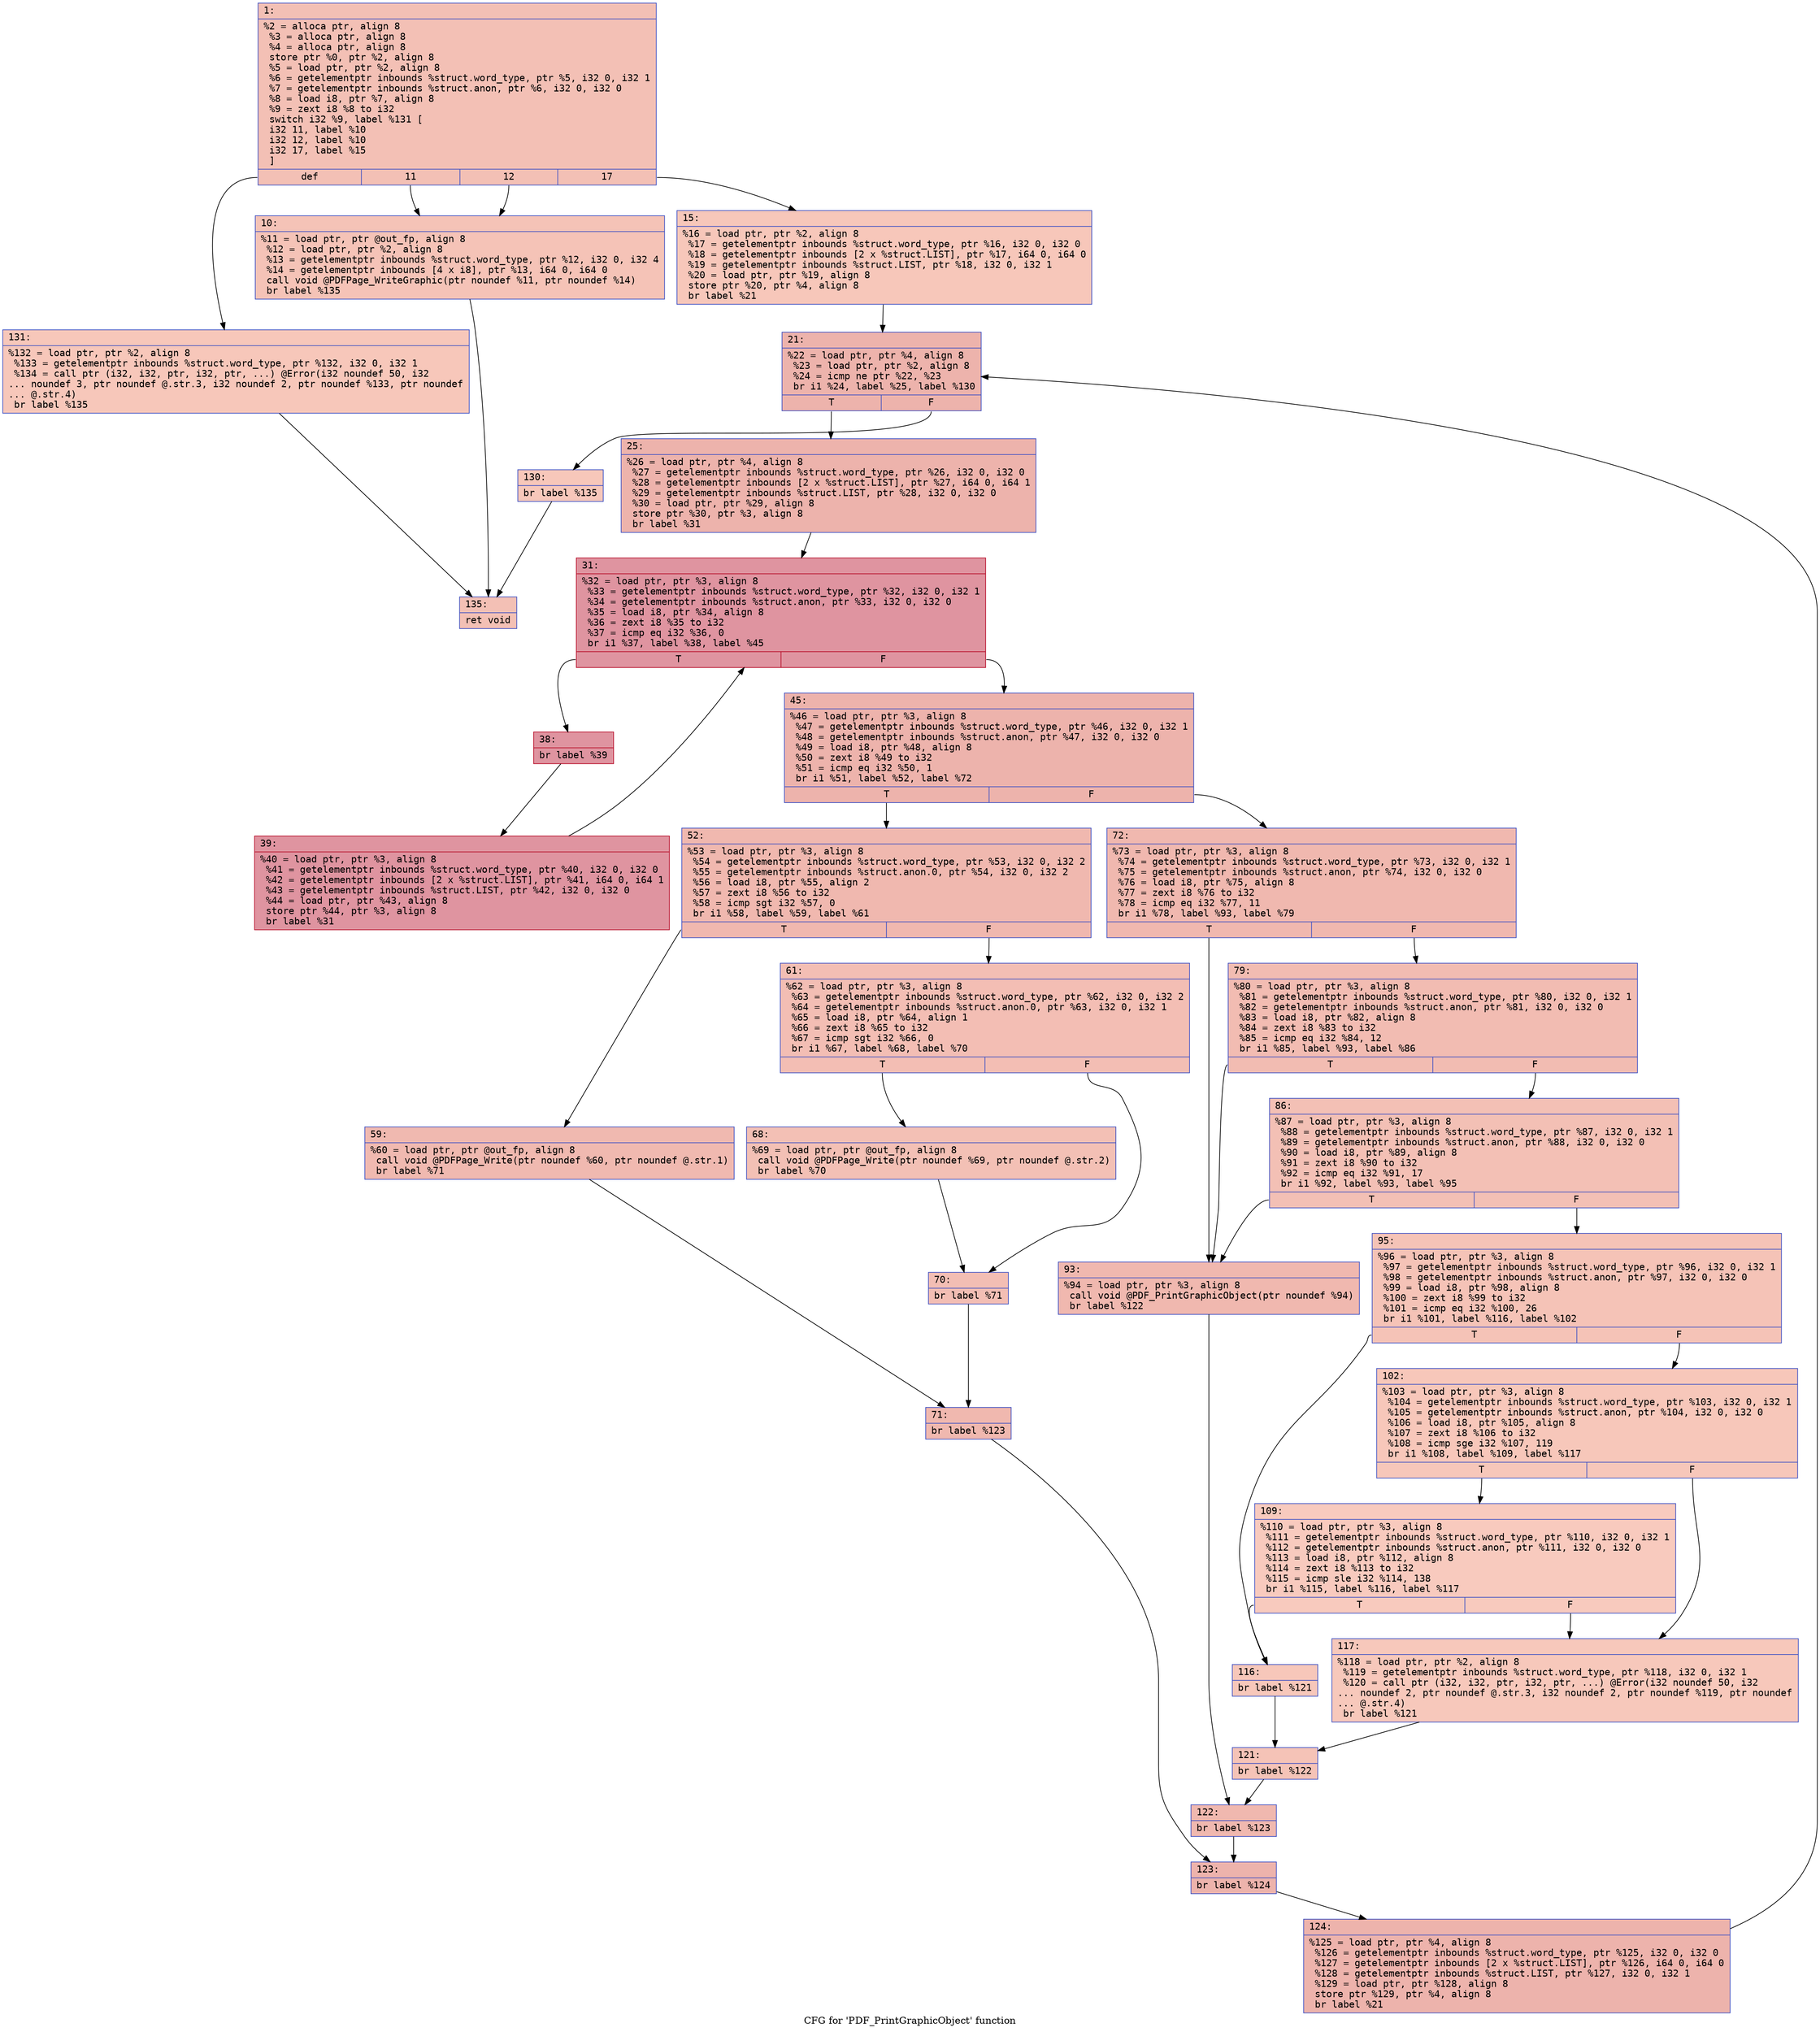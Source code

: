 digraph "CFG for 'PDF_PrintGraphicObject' function" {
	label="CFG for 'PDF_PrintGraphicObject' function";

	Node0x600001620870 [shape=record,color="#3d50c3ff", style=filled, fillcolor="#e5705870" fontname="Courier",label="{1:\l|  %2 = alloca ptr, align 8\l  %3 = alloca ptr, align 8\l  %4 = alloca ptr, align 8\l  store ptr %0, ptr %2, align 8\l  %5 = load ptr, ptr %2, align 8\l  %6 = getelementptr inbounds %struct.word_type, ptr %5, i32 0, i32 1\l  %7 = getelementptr inbounds %struct.anon, ptr %6, i32 0, i32 0\l  %8 = load i8, ptr %7, align 8\l  %9 = zext i8 %8 to i32\l  switch i32 %9, label %131 [\l    i32 11, label %10\l    i32 12, label %10\l    i32 17, label %15\l  ]\l|{<s0>def|<s1>11|<s2>12|<s3>17}}"];
	Node0x600001620870:s0 -> Node0x600001621180[tooltip="1 -> 131\nProbability 25.00%" ];
	Node0x600001620870:s1 -> Node0x6000016208c0[tooltip="1 -> 10\nProbability 50.00%" ];
	Node0x600001620870:s2 -> Node0x6000016208c0[tooltip="1 -> 10\nProbability 50.00%" ];
	Node0x600001620870:s3 -> Node0x600001620910[tooltip="1 -> 15\nProbability 25.00%" ];
	Node0x6000016208c0 [shape=record,color="#3d50c3ff", style=filled, fillcolor="#e8765c70" fontname="Courier",label="{10:\l|  %11 = load ptr, ptr @out_fp, align 8\l  %12 = load ptr, ptr %2, align 8\l  %13 = getelementptr inbounds %struct.word_type, ptr %12, i32 0, i32 4\l  %14 = getelementptr inbounds [4 x i8], ptr %13, i64 0, i64 0\l  call void @PDFPage_WriteGraphic(ptr noundef %11, ptr noundef %14)\l  br label %135\l}"];
	Node0x6000016208c0 -> Node0x6000016211d0[tooltip="10 -> 135\nProbability 100.00%" ];
	Node0x600001620910 [shape=record,color="#3d50c3ff", style=filled, fillcolor="#ec7f6370" fontname="Courier",label="{15:\l|  %16 = load ptr, ptr %2, align 8\l  %17 = getelementptr inbounds %struct.word_type, ptr %16, i32 0, i32 0\l  %18 = getelementptr inbounds [2 x %struct.LIST], ptr %17, i64 0, i64 0\l  %19 = getelementptr inbounds %struct.LIST, ptr %18, i32 0, i32 1\l  %20 = load ptr, ptr %19, align 8\l  store ptr %20, ptr %4, align 8\l  br label %21\l}"];
	Node0x600001620910 -> Node0x600001620960[tooltip="15 -> 21\nProbability 100.00%" ];
	Node0x600001620960 [shape=record,color="#3d50c3ff", style=filled, fillcolor="#d6524470" fontname="Courier",label="{21:\l|  %22 = load ptr, ptr %4, align 8\l  %23 = load ptr, ptr %2, align 8\l  %24 = icmp ne ptr %22, %23\l  br i1 %24, label %25, label %130\l|{<s0>T|<s1>F}}"];
	Node0x600001620960:s0 -> Node0x6000016209b0[tooltip="21 -> 25\nProbability 96.88%" ];
	Node0x600001620960:s1 -> Node0x600001621130[tooltip="21 -> 130\nProbability 3.12%" ];
	Node0x6000016209b0 [shape=record,color="#3d50c3ff", style=filled, fillcolor="#d6524470" fontname="Courier",label="{25:\l|  %26 = load ptr, ptr %4, align 8\l  %27 = getelementptr inbounds %struct.word_type, ptr %26, i32 0, i32 0\l  %28 = getelementptr inbounds [2 x %struct.LIST], ptr %27, i64 0, i64 1\l  %29 = getelementptr inbounds %struct.LIST, ptr %28, i32 0, i32 0\l  %30 = load ptr, ptr %29, align 8\l  store ptr %30, ptr %3, align 8\l  br label %31\l}"];
	Node0x6000016209b0 -> Node0x600001620a00[tooltip="25 -> 31\nProbability 100.00%" ];
	Node0x600001620a00 [shape=record,color="#b70d28ff", style=filled, fillcolor="#b70d2870" fontname="Courier",label="{31:\l|  %32 = load ptr, ptr %3, align 8\l  %33 = getelementptr inbounds %struct.word_type, ptr %32, i32 0, i32 1\l  %34 = getelementptr inbounds %struct.anon, ptr %33, i32 0, i32 0\l  %35 = load i8, ptr %34, align 8\l  %36 = zext i8 %35 to i32\l  %37 = icmp eq i32 %36, 0\l  br i1 %37, label %38, label %45\l|{<s0>T|<s1>F}}"];
	Node0x600001620a00:s0 -> Node0x600001620a50[tooltip="31 -> 38\nProbability 96.88%" ];
	Node0x600001620a00:s1 -> Node0x600001620af0[tooltip="31 -> 45\nProbability 3.12%" ];
	Node0x600001620a50 [shape=record,color="#b70d28ff", style=filled, fillcolor="#b70d2870" fontname="Courier",label="{38:\l|  br label %39\l}"];
	Node0x600001620a50 -> Node0x600001620aa0[tooltip="38 -> 39\nProbability 100.00%" ];
	Node0x600001620aa0 [shape=record,color="#b70d28ff", style=filled, fillcolor="#b70d2870" fontname="Courier",label="{39:\l|  %40 = load ptr, ptr %3, align 8\l  %41 = getelementptr inbounds %struct.word_type, ptr %40, i32 0, i32 0\l  %42 = getelementptr inbounds [2 x %struct.LIST], ptr %41, i64 0, i64 1\l  %43 = getelementptr inbounds %struct.LIST, ptr %42, i32 0, i32 0\l  %44 = load ptr, ptr %43, align 8\l  store ptr %44, ptr %3, align 8\l  br label %31\l}"];
	Node0x600001620aa0 -> Node0x600001620a00[tooltip="39 -> 31\nProbability 100.00%" ];
	Node0x600001620af0 [shape=record,color="#3d50c3ff", style=filled, fillcolor="#d6524470" fontname="Courier",label="{45:\l|  %46 = load ptr, ptr %3, align 8\l  %47 = getelementptr inbounds %struct.word_type, ptr %46, i32 0, i32 1\l  %48 = getelementptr inbounds %struct.anon, ptr %47, i32 0, i32 0\l  %49 = load i8, ptr %48, align 8\l  %50 = zext i8 %49 to i32\l  %51 = icmp eq i32 %50, 1\l  br i1 %51, label %52, label %72\l|{<s0>T|<s1>F}}"];
	Node0x600001620af0:s0 -> Node0x600001620b40[tooltip="45 -> 52\nProbability 50.00%" ];
	Node0x600001620af0:s1 -> Node0x600001620d20[tooltip="45 -> 72\nProbability 50.00%" ];
	Node0x600001620b40 [shape=record,color="#3d50c3ff", style=filled, fillcolor="#dc5d4a70" fontname="Courier",label="{52:\l|  %53 = load ptr, ptr %3, align 8\l  %54 = getelementptr inbounds %struct.word_type, ptr %53, i32 0, i32 2\l  %55 = getelementptr inbounds %struct.anon.0, ptr %54, i32 0, i32 2\l  %56 = load i8, ptr %55, align 2\l  %57 = zext i8 %56 to i32\l  %58 = icmp sgt i32 %57, 0\l  br i1 %58, label %59, label %61\l|{<s0>T|<s1>F}}"];
	Node0x600001620b40:s0 -> Node0x600001620b90[tooltip="52 -> 59\nProbability 62.50%" ];
	Node0x600001620b40:s1 -> Node0x600001620be0[tooltip="52 -> 61\nProbability 37.50%" ];
	Node0x600001620b90 [shape=record,color="#3d50c3ff", style=filled, fillcolor="#de614d70" fontname="Courier",label="{59:\l|  %60 = load ptr, ptr @out_fp, align 8\l  call void @PDFPage_Write(ptr noundef %60, ptr noundef @.str.1)\l  br label %71\l}"];
	Node0x600001620b90 -> Node0x600001620cd0[tooltip="59 -> 71\nProbability 100.00%" ];
	Node0x600001620be0 [shape=record,color="#3d50c3ff", style=filled, fillcolor="#e36c5570" fontname="Courier",label="{61:\l|  %62 = load ptr, ptr %3, align 8\l  %63 = getelementptr inbounds %struct.word_type, ptr %62, i32 0, i32 2\l  %64 = getelementptr inbounds %struct.anon.0, ptr %63, i32 0, i32 1\l  %65 = load i8, ptr %64, align 1\l  %66 = zext i8 %65 to i32\l  %67 = icmp sgt i32 %66, 0\l  br i1 %67, label %68, label %70\l|{<s0>T|<s1>F}}"];
	Node0x600001620be0:s0 -> Node0x600001620c30[tooltip="61 -> 68\nProbability 62.50%" ];
	Node0x600001620be0:s1 -> Node0x600001620c80[tooltip="61 -> 70\nProbability 37.50%" ];
	Node0x600001620c30 [shape=record,color="#3d50c3ff", style=filled, fillcolor="#e5705870" fontname="Courier",label="{68:\l|  %69 = load ptr, ptr @out_fp, align 8\l  call void @PDFPage_Write(ptr noundef %69, ptr noundef @.str.2)\l  br label %70\l}"];
	Node0x600001620c30 -> Node0x600001620c80[tooltip="68 -> 70\nProbability 100.00%" ];
	Node0x600001620c80 [shape=record,color="#3d50c3ff", style=filled, fillcolor="#e36c5570" fontname="Courier",label="{70:\l|  br label %71\l}"];
	Node0x600001620c80 -> Node0x600001620cd0[tooltip="70 -> 71\nProbability 100.00%" ];
	Node0x600001620cd0 [shape=record,color="#3d50c3ff", style=filled, fillcolor="#dc5d4a70" fontname="Courier",label="{71:\l|  br label %123\l}"];
	Node0x600001620cd0 -> Node0x600001621090[tooltip="71 -> 123\nProbability 100.00%" ];
	Node0x600001620d20 [shape=record,color="#3d50c3ff", style=filled, fillcolor="#dc5d4a70" fontname="Courier",label="{72:\l|  %73 = load ptr, ptr %3, align 8\l  %74 = getelementptr inbounds %struct.word_type, ptr %73, i32 0, i32 1\l  %75 = getelementptr inbounds %struct.anon, ptr %74, i32 0, i32 0\l  %76 = load i8, ptr %75, align 8\l  %77 = zext i8 %76 to i32\l  %78 = icmp eq i32 %77, 11\l  br i1 %78, label %93, label %79\l|{<s0>T|<s1>F}}"];
	Node0x600001620d20:s0 -> Node0x600001620e10[tooltip="72 -> 93\nProbability 50.00%" ];
	Node0x600001620d20:s1 -> Node0x600001620d70[tooltip="72 -> 79\nProbability 50.00%" ];
	Node0x600001620d70 [shape=record,color="#3d50c3ff", style=filled, fillcolor="#e1675170" fontname="Courier",label="{79:\l|  %80 = load ptr, ptr %3, align 8\l  %81 = getelementptr inbounds %struct.word_type, ptr %80, i32 0, i32 1\l  %82 = getelementptr inbounds %struct.anon, ptr %81, i32 0, i32 0\l  %83 = load i8, ptr %82, align 8\l  %84 = zext i8 %83 to i32\l  %85 = icmp eq i32 %84, 12\l  br i1 %85, label %93, label %86\l|{<s0>T|<s1>F}}"];
	Node0x600001620d70:s0 -> Node0x600001620e10[tooltip="79 -> 93\nProbability 50.00%" ];
	Node0x600001620d70:s1 -> Node0x600001620dc0[tooltip="79 -> 86\nProbability 50.00%" ];
	Node0x600001620dc0 [shape=record,color="#3d50c3ff", style=filled, fillcolor="#e5705870" fontname="Courier",label="{86:\l|  %87 = load ptr, ptr %3, align 8\l  %88 = getelementptr inbounds %struct.word_type, ptr %87, i32 0, i32 1\l  %89 = getelementptr inbounds %struct.anon, ptr %88, i32 0, i32 0\l  %90 = load i8, ptr %89, align 8\l  %91 = zext i8 %90 to i32\l  %92 = icmp eq i32 %91, 17\l  br i1 %92, label %93, label %95\l|{<s0>T|<s1>F}}"];
	Node0x600001620dc0:s0 -> Node0x600001620e10[tooltip="86 -> 93\nProbability 50.00%" ];
	Node0x600001620dc0:s1 -> Node0x600001620e60[tooltip="86 -> 95\nProbability 50.00%" ];
	Node0x600001620e10 [shape=record,color="#3d50c3ff", style=filled, fillcolor="#dc5d4a70" fontname="Courier",label="{93:\l|  %94 = load ptr, ptr %3, align 8\l  call void @PDF_PrintGraphicObject(ptr noundef %94)\l  br label %122\l}"];
	Node0x600001620e10 -> Node0x600001621040[tooltip="93 -> 122\nProbability 100.00%" ];
	Node0x600001620e60 [shape=record,color="#3d50c3ff", style=filled, fillcolor="#e8765c70" fontname="Courier",label="{95:\l|  %96 = load ptr, ptr %3, align 8\l  %97 = getelementptr inbounds %struct.word_type, ptr %96, i32 0, i32 1\l  %98 = getelementptr inbounds %struct.anon, ptr %97, i32 0, i32 0\l  %99 = load i8, ptr %98, align 8\l  %100 = zext i8 %99 to i32\l  %101 = icmp eq i32 %100, 26\l  br i1 %101, label %116, label %102\l|{<s0>T|<s1>F}}"];
	Node0x600001620e60:s0 -> Node0x600001620f50[tooltip="95 -> 116\nProbability 50.00%" ];
	Node0x600001620e60:s1 -> Node0x600001620eb0[tooltip="95 -> 102\nProbability 50.00%" ];
	Node0x600001620eb0 [shape=record,color="#3d50c3ff", style=filled, fillcolor="#ec7f6370" fontname="Courier",label="{102:\l|  %103 = load ptr, ptr %3, align 8\l  %104 = getelementptr inbounds %struct.word_type, ptr %103, i32 0, i32 1\l  %105 = getelementptr inbounds %struct.anon, ptr %104, i32 0, i32 0\l  %106 = load i8, ptr %105, align 8\l  %107 = zext i8 %106 to i32\l  %108 = icmp sge i32 %107, 119\l  br i1 %108, label %109, label %117\l|{<s0>T|<s1>F}}"];
	Node0x600001620eb0:s0 -> Node0x600001620f00[tooltip="102 -> 109\nProbability 50.00%" ];
	Node0x600001620eb0:s1 -> Node0x600001620fa0[tooltip="102 -> 117\nProbability 50.00%" ];
	Node0x600001620f00 [shape=record,color="#3d50c3ff", style=filled, fillcolor="#ef886b70" fontname="Courier",label="{109:\l|  %110 = load ptr, ptr %3, align 8\l  %111 = getelementptr inbounds %struct.word_type, ptr %110, i32 0, i32 1\l  %112 = getelementptr inbounds %struct.anon, ptr %111, i32 0, i32 0\l  %113 = load i8, ptr %112, align 8\l  %114 = zext i8 %113 to i32\l  %115 = icmp sle i32 %114, 138\l  br i1 %115, label %116, label %117\l|{<s0>T|<s1>F}}"];
	Node0x600001620f00:s0 -> Node0x600001620f50[tooltip="109 -> 116\nProbability 50.00%" ];
	Node0x600001620f00:s1 -> Node0x600001620fa0[tooltip="109 -> 117\nProbability 50.00%" ];
	Node0x600001620f50 [shape=record,color="#3d50c3ff", style=filled, fillcolor="#ec7f6370" fontname="Courier",label="{116:\l|  br label %121\l}"];
	Node0x600001620f50 -> Node0x600001620ff0[tooltip="116 -> 121\nProbability 100.00%" ];
	Node0x600001620fa0 [shape=record,color="#3d50c3ff", style=filled, fillcolor="#ed836670" fontname="Courier",label="{117:\l|  %118 = load ptr, ptr %2, align 8\l  %119 = getelementptr inbounds %struct.word_type, ptr %118, i32 0, i32 1\l  %120 = call ptr (i32, i32, ptr, i32, ptr, ...) @Error(i32 noundef 50, i32\l... noundef 2, ptr noundef @.str.3, i32 noundef 2, ptr noundef %119, ptr noundef\l... @.str.4)\l  br label %121\l}"];
	Node0x600001620fa0 -> Node0x600001620ff0[tooltip="117 -> 121\nProbability 100.00%" ];
	Node0x600001620ff0 [shape=record,color="#3d50c3ff", style=filled, fillcolor="#e8765c70" fontname="Courier",label="{121:\l|  br label %122\l}"];
	Node0x600001620ff0 -> Node0x600001621040[tooltip="121 -> 122\nProbability 100.00%" ];
	Node0x600001621040 [shape=record,color="#3d50c3ff", style=filled, fillcolor="#dc5d4a70" fontname="Courier",label="{122:\l|  br label %123\l}"];
	Node0x600001621040 -> Node0x600001621090[tooltip="122 -> 123\nProbability 100.00%" ];
	Node0x600001621090 [shape=record,color="#3d50c3ff", style=filled, fillcolor="#d6524470" fontname="Courier",label="{123:\l|  br label %124\l}"];
	Node0x600001621090 -> Node0x6000016210e0[tooltip="123 -> 124\nProbability 100.00%" ];
	Node0x6000016210e0 [shape=record,color="#3d50c3ff", style=filled, fillcolor="#d6524470" fontname="Courier",label="{124:\l|  %125 = load ptr, ptr %4, align 8\l  %126 = getelementptr inbounds %struct.word_type, ptr %125, i32 0, i32 0\l  %127 = getelementptr inbounds [2 x %struct.LIST], ptr %126, i64 0, i64 0\l  %128 = getelementptr inbounds %struct.LIST, ptr %127, i32 0, i32 1\l  %129 = load ptr, ptr %128, align 8\l  store ptr %129, ptr %4, align 8\l  br label %21\l}"];
	Node0x6000016210e0 -> Node0x600001620960[tooltip="124 -> 21\nProbability 100.00%" ];
	Node0x600001621130 [shape=record,color="#3d50c3ff", style=filled, fillcolor="#ec7f6370" fontname="Courier",label="{130:\l|  br label %135\l}"];
	Node0x600001621130 -> Node0x6000016211d0[tooltip="130 -> 135\nProbability 100.00%" ];
	Node0x600001621180 [shape=record,color="#3d50c3ff", style=filled, fillcolor="#ec7f6370" fontname="Courier",label="{131:\l|  %132 = load ptr, ptr %2, align 8\l  %133 = getelementptr inbounds %struct.word_type, ptr %132, i32 0, i32 1\l  %134 = call ptr (i32, i32, ptr, i32, ptr, ...) @Error(i32 noundef 50, i32\l... noundef 3, ptr noundef @.str.3, i32 noundef 2, ptr noundef %133, ptr noundef\l... @.str.4)\l  br label %135\l}"];
	Node0x600001621180 -> Node0x6000016211d0[tooltip="131 -> 135\nProbability 100.00%" ];
	Node0x6000016211d0 [shape=record,color="#3d50c3ff", style=filled, fillcolor="#e5705870" fontname="Courier",label="{135:\l|  ret void\l}"];
}
